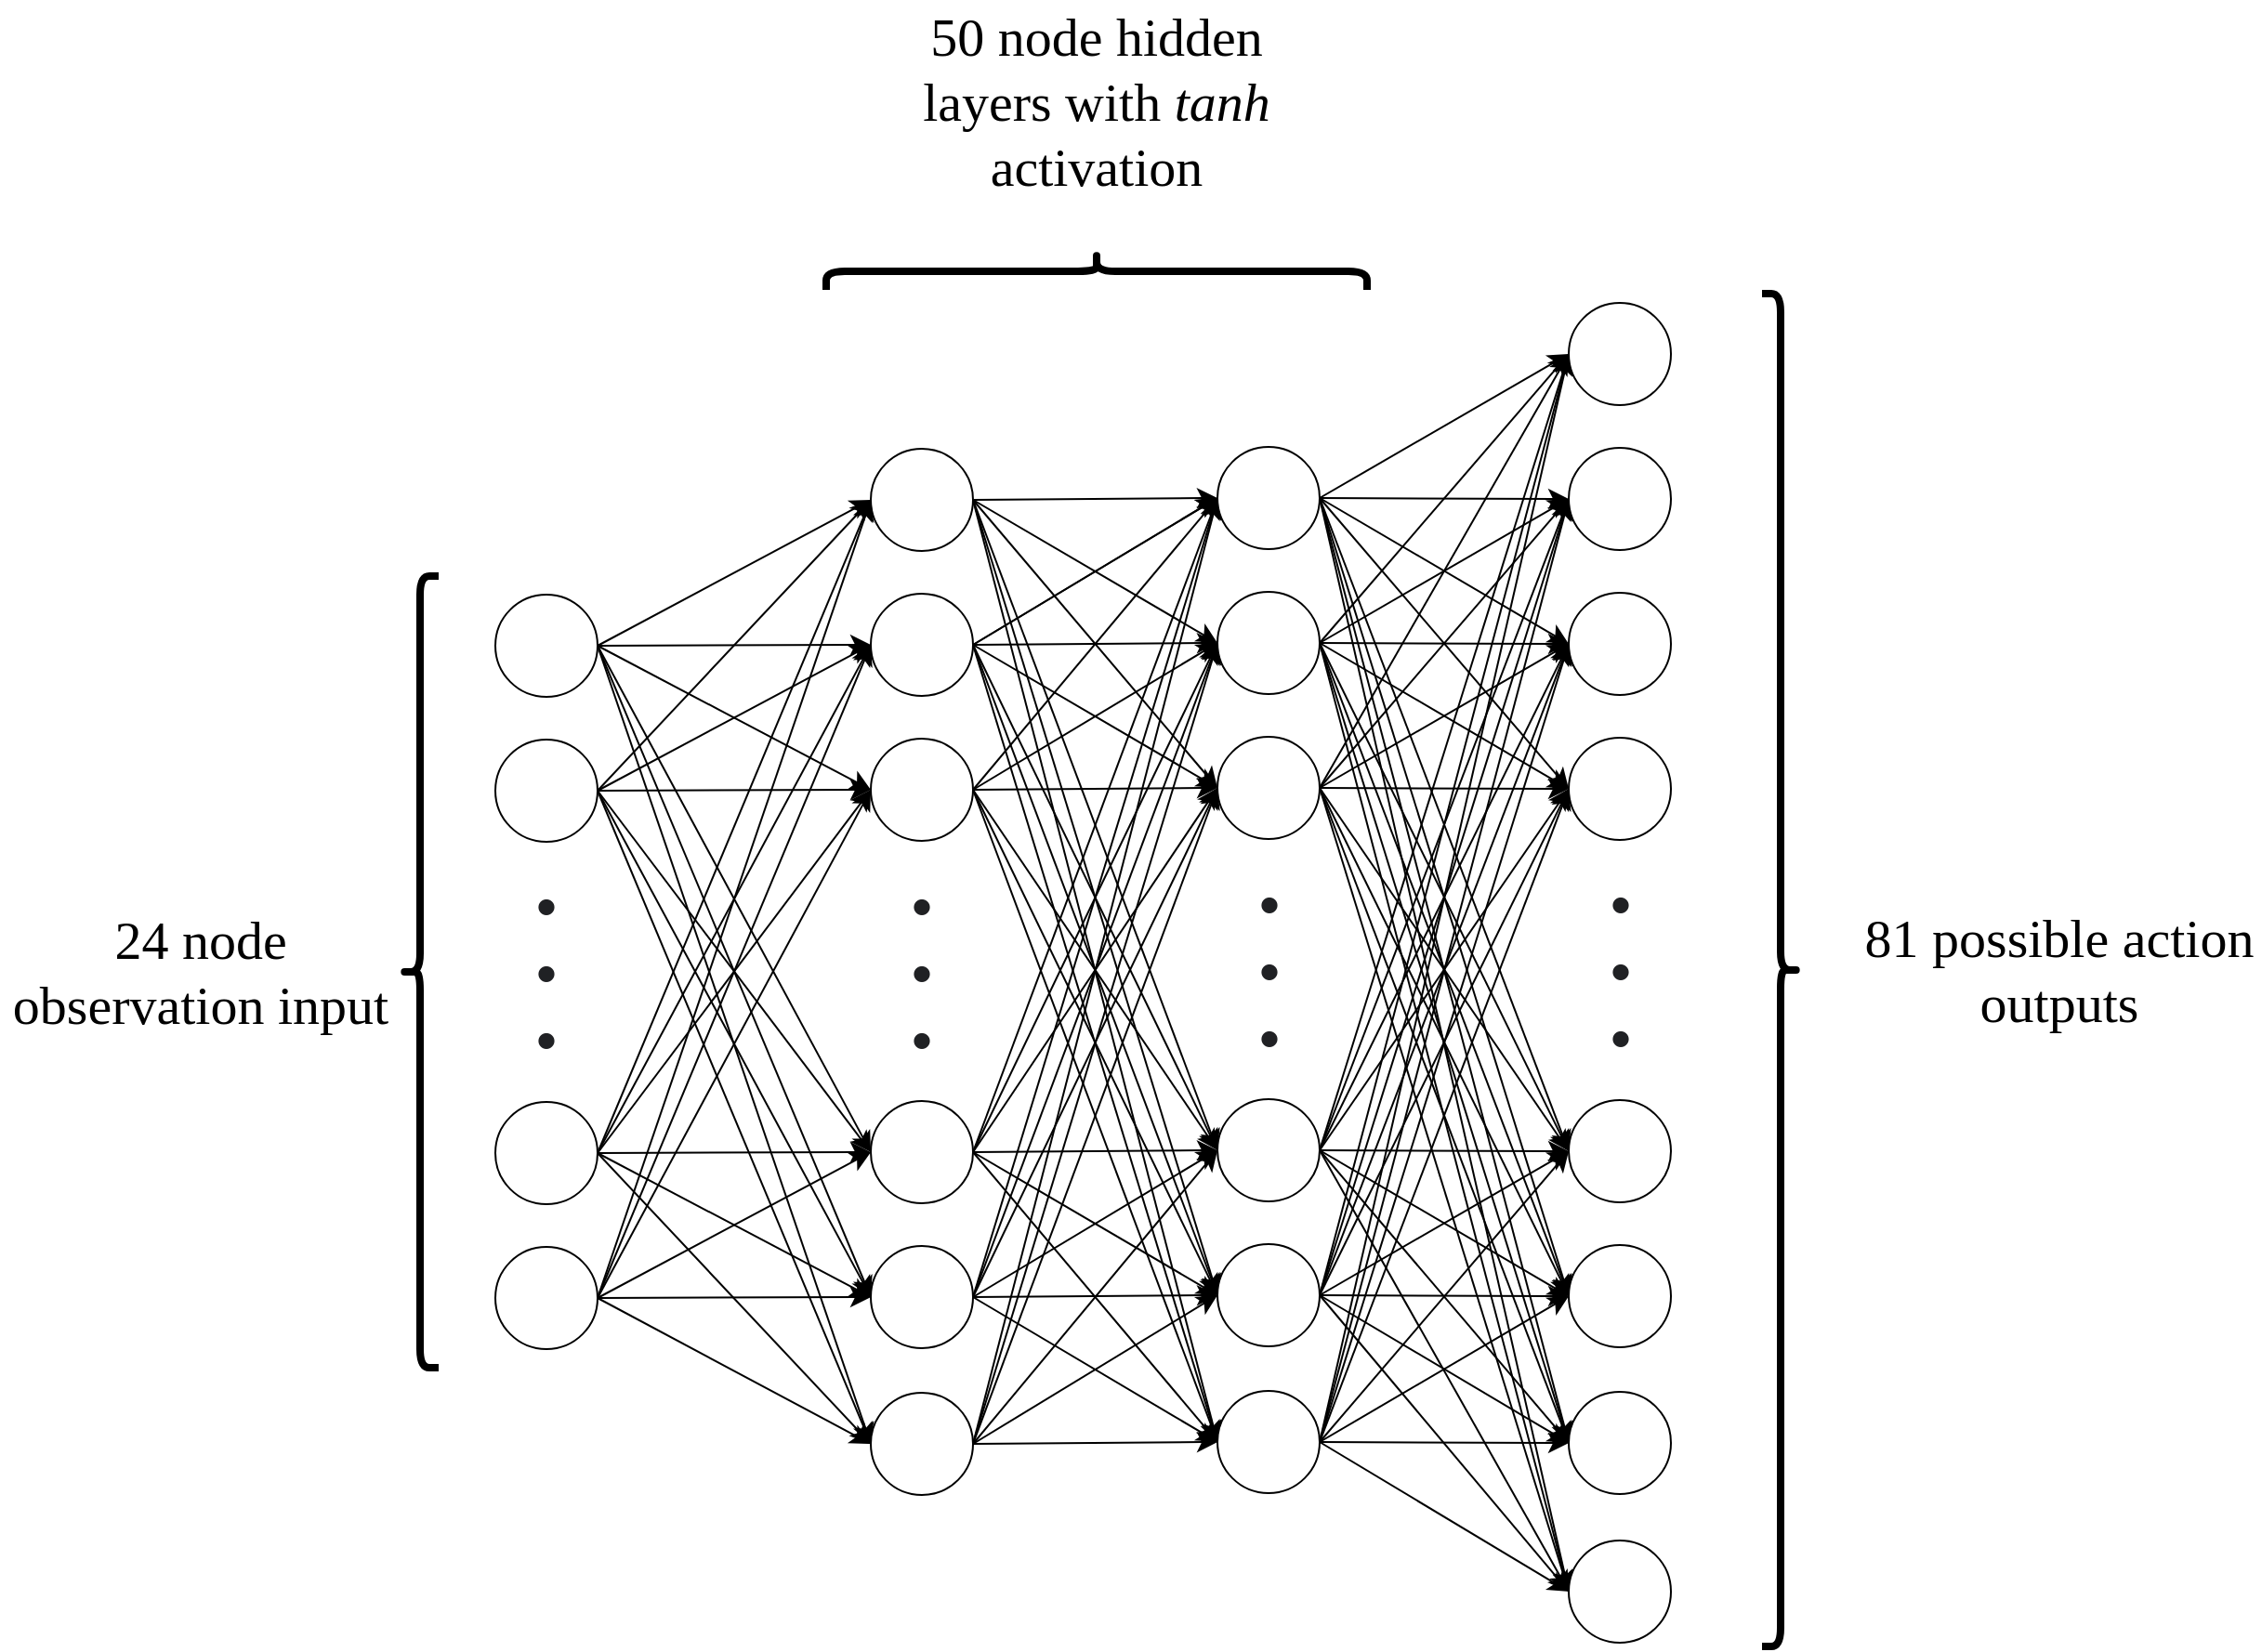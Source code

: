 <mxfile version="15.9.1" type="device"><diagram name="Page-1" id="42789a77-a242-8287-6e28-9cd8cfd52e62"><mxGraphModel dx="2554" dy="1836" grid="1" gridSize="26" guides="1" tooltips="1" connect="1" arrows="1" fold="1" page="1" pageScale="1" pageWidth="1100" pageHeight="850" background="none" math="0" shadow="0"><root><mxCell id="0"/><mxCell id="1" parent="0"/><mxCell id="ytWurYQmpCqwl15Ib4Tb-133" style="edgeStyle=none;rounded=0;orthogonalLoop=1;jettySize=auto;html=1;exitX=1;exitY=0.5;exitDx=0;exitDy=0;entryX=0;entryY=0.5;entryDx=0;entryDy=0;fontSize=29;endSize=8;" edge="1" parent="1" source="ytWurYQmpCqwl15Ib4Tb-4" target="ytWurYQmpCqwl15Ib4Tb-84"><mxGeometry relative="1" as="geometry"/></mxCell><mxCell id="ytWurYQmpCqwl15Ib4Tb-134" style="edgeStyle=none;rounded=0;orthogonalLoop=1;jettySize=auto;html=1;exitX=1;exitY=0.5;exitDx=0;exitDy=0;entryX=0;entryY=0.5;entryDx=0;entryDy=0;fontSize=29;endSize=8;" edge="1" parent="1" source="ytWurYQmpCqwl15Ib4Tb-4" target="ytWurYQmpCqwl15Ib4Tb-86"><mxGeometry relative="1" as="geometry"/></mxCell><mxCell id="ytWurYQmpCqwl15Ib4Tb-135" style="edgeStyle=none;rounded=0;orthogonalLoop=1;jettySize=auto;html=1;exitX=1;exitY=0.5;exitDx=0;exitDy=0;entryX=0;entryY=0.5;entryDx=0;entryDy=0;fontSize=29;endSize=8;" edge="1" parent="1" source="ytWurYQmpCqwl15Ib4Tb-4" target="ytWurYQmpCqwl15Ib4Tb-87"><mxGeometry relative="1" as="geometry"/></mxCell><mxCell id="ytWurYQmpCqwl15Ib4Tb-136" style="edgeStyle=none;rounded=0;orthogonalLoop=1;jettySize=auto;html=1;exitX=1;exitY=0.5;exitDx=0;exitDy=0;entryX=0;entryY=0.5;entryDx=0;entryDy=0;fontSize=29;endSize=8;" edge="1" parent="1" source="ytWurYQmpCqwl15Ib4Tb-4" target="ytWurYQmpCqwl15Ib4Tb-88"><mxGeometry relative="1" as="geometry"/></mxCell><mxCell id="ytWurYQmpCqwl15Ib4Tb-137" style="edgeStyle=none;rounded=0;orthogonalLoop=1;jettySize=auto;html=1;exitX=1;exitY=0.5;exitDx=0;exitDy=0;entryX=0;entryY=0.5;entryDx=0;entryDy=0;fontSize=29;endSize=8;" edge="1" parent="1" source="ytWurYQmpCqwl15Ib4Tb-4" target="ytWurYQmpCqwl15Ib4Tb-89"><mxGeometry relative="1" as="geometry"/></mxCell><mxCell id="ytWurYQmpCqwl15Ib4Tb-138" style="edgeStyle=none;rounded=0;orthogonalLoop=1;jettySize=auto;html=1;exitX=1;exitY=0.5;exitDx=0;exitDy=0;entryX=0;entryY=0.5;entryDx=0;entryDy=0;fontSize=29;endSize=8;" edge="1" parent="1" source="ytWurYQmpCqwl15Ib4Tb-4" target="ytWurYQmpCqwl15Ib4Tb-90"><mxGeometry relative="1" as="geometry"/></mxCell><mxCell id="ytWurYQmpCqwl15Ib4Tb-4" value="" style="ellipse;whiteSpace=wrap;html=1;aspect=fixed;" vertex="1" parent="1"><mxGeometry x="352.5" y="181.5" width="55" height="55" as="geometry"/></mxCell><mxCell id="ytWurYQmpCqwl15Ib4Tb-10" value="&lt;span style=&quot;color: rgb(32 , 33 , 36) ; font-family: &amp;#34;google sans text&amp;#34; , &amp;#34;arial&amp;#34; , sans-serif ; font-weight: 700 ; background-color: rgb(255 , 255 , 255)&quot;&gt;&lt;font style=&quot;font-size: 30px&quot;&gt;•&lt;br&gt;&lt;/font&gt;&lt;/span&gt;&lt;span style=&quot;color: rgb(32 , 33 , 36) ; font-family: &amp;#34;google sans text&amp;#34; , &amp;#34;arial&amp;#34; , sans-serif ; font-size: 30px ; font-weight: 700 ; background-color: rgb(255 , 255 , 255)&quot;&gt;•&lt;/span&gt;&lt;span style=&quot;color: rgba(0 , 0 , 0 , 0) ; font-family: monospace ; font-size: 0px&quot;&gt;%3&lt;br&gt;&lt;/span&gt;&lt;span style=&quot;color: rgb(32 , 33 , 36) ; font-family: &amp;#34;google sans text&amp;#34; , &amp;#34;arial&amp;#34; , sans-serif ; font-size: 30px ; font-weight: 700 ; background-color: rgb(255 , 255 , 255)&quot;&gt;•&lt;/span&gt;&lt;span style=&quot;color: rgba(0 , 0 , 0 , 0) ; font-family: monospace ; font-size: 0px&quot;&gt;CmxGraphModel%3E%3Croot%3E%3CmxCell%20id%3D%220%22%2F%3E%3CmxCell%20id%3D%221%22%20parent%3D%220%22%2F%3E%3CmxCell%20id%3D%222%22%20value%3D%22%26lt%3Bspan%20style%3D%26quot%3Bcolor%3A%20rgb(32%20%2C%2033%20%2C%2036)%20%3B%20font-family%3A%20%26amp%3B%2334%3Bgoogle%20sans%20text%26amp%3B%2334%3B%20%2C%20%26amp%3B%2334%3Barial%26amp%3B%2334%3B%20%2C%20sans-serif%20%3B%20font-weight%3A%20700%20%3B%20background-color%3A%20rgb(255%20%2C%20255%20%2C%20255)%26quot%3B%26gt%3B%26lt%3Bfont%20style%3D%26quot%3Bfont-size%3A%2030px%26quot%3B%26gt%3B%E2%80%A2%26lt%3B%2Ffont%26gt%3B%26lt%3B%2Fspan%26gt%3B%22%20style%3D%22text%3Bhtml%3D1%3BstrokeColor%3Dnone%3BfillColor%3Dnone%3Balign%3Dcenter%3BverticalAlign%3Dmiddle%3BwhiteSpace%3Dwrap%3Brounded%3D0%3B%22%20vertex%3D%221%22%20parent%3D%221%22%3E%3CmxGeometry%20x%3D%22510%22%20y%3D%22400%22%20width%3D%2260%22%20height%3D%2250%22%20as%3D%22geometry%22%2F%3E%3C%2FmxCell%3E%3C%2Froot%3E%3C%2FmxGraphModel%3E&lt;/span&gt;&lt;span style=&quot;color: rgb(32 , 33 , 36) ; font-family: &amp;#34;google sans text&amp;#34; , &amp;#34;arial&amp;#34; , sans-serif ; font-weight: 700 ; background-color: rgb(255 , 255 , 255)&quot;&gt;&lt;font style=&quot;font-size: 30px&quot;&gt;&lt;br&gt;&lt;/font&gt;&lt;/span&gt;" style="text;html=1;strokeColor=none;fillColor=none;align=center;verticalAlign=middle;whiteSpace=wrap;rounded=0;" vertex="1" parent="1"><mxGeometry x="174" y="441" width="8" height="44" as="geometry"/></mxCell><mxCell id="ytWurYQmpCqwl15Ib4Tb-101" style="rounded=0;orthogonalLoop=1;jettySize=auto;html=1;exitX=1;exitY=0.5;exitDx=0;exitDy=0;entryX=0;entryY=0.5;entryDx=0;entryDy=0;fontSize=29;endSize=8;strokeColor=none;" edge="1" parent="1" source="ytWurYQmpCqwl15Ib4Tb-72" target="ytWurYQmpCqwl15Ib4Tb-4"><mxGeometry relative="1" as="geometry"/></mxCell><mxCell id="ytWurYQmpCqwl15Ib4Tb-102" style="edgeStyle=none;rounded=0;orthogonalLoop=1;jettySize=auto;html=1;exitX=1;exitY=0.5;exitDx=0;exitDy=0;entryX=0;entryY=0.5;entryDx=0;entryDy=0;fontSize=29;endSize=8;" edge="1" parent="1" source="ytWurYQmpCqwl15Ib4Tb-72" target="ytWurYQmpCqwl15Ib4Tb-4"><mxGeometry relative="1" as="geometry"/></mxCell><mxCell id="ytWurYQmpCqwl15Ib4Tb-103" style="edgeStyle=none;rounded=0;orthogonalLoop=1;jettySize=auto;html=1;exitX=1;exitY=0.5;exitDx=0;exitDy=0;entryX=0;entryY=0.5;entryDx=0;entryDy=0;fontSize=29;endSize=8;" edge="1" parent="1" source="ytWurYQmpCqwl15Ib4Tb-72" target="ytWurYQmpCqwl15Ib4Tb-79"><mxGeometry relative="1" as="geometry"/></mxCell><mxCell id="ytWurYQmpCqwl15Ib4Tb-104" style="edgeStyle=none;rounded=0;orthogonalLoop=1;jettySize=auto;html=1;exitX=1;exitY=0.5;exitDx=0;exitDy=0;entryX=0;entryY=0.5;entryDx=0;entryDy=0;fontSize=29;endSize=8;" edge="1" parent="1" source="ytWurYQmpCqwl15Ib4Tb-72" target="ytWurYQmpCqwl15Ib4Tb-80"><mxGeometry relative="1" as="geometry"/></mxCell><mxCell id="ytWurYQmpCqwl15Ib4Tb-105" style="edgeStyle=none;rounded=0;orthogonalLoop=1;jettySize=auto;html=1;exitX=1;exitY=0.5;exitDx=0;exitDy=0;entryX=0;entryY=0.5;entryDx=0;entryDy=0;fontSize=29;endSize=8;" edge="1" parent="1" source="ytWurYQmpCqwl15Ib4Tb-72" target="ytWurYQmpCqwl15Ib4Tb-81"><mxGeometry relative="1" as="geometry"/></mxCell><mxCell id="ytWurYQmpCqwl15Ib4Tb-106" style="edgeStyle=none;rounded=0;orthogonalLoop=1;jettySize=auto;html=1;exitX=1;exitY=0.5;exitDx=0;exitDy=0;entryX=0;entryY=0.5;entryDx=0;entryDy=0;fontSize=29;endSize=8;" edge="1" parent="1" source="ytWurYQmpCqwl15Ib4Tb-72" target="ytWurYQmpCqwl15Ib4Tb-82"><mxGeometry relative="1" as="geometry"/></mxCell><mxCell id="ytWurYQmpCqwl15Ib4Tb-107" style="edgeStyle=none;rounded=0;orthogonalLoop=1;jettySize=auto;html=1;exitX=1;exitY=0.5;exitDx=0;exitDy=0;entryX=0;entryY=0.5;entryDx=0;entryDy=0;fontSize=29;endSize=8;" edge="1" parent="1" source="ytWurYQmpCqwl15Ib4Tb-72" target="ytWurYQmpCqwl15Ib4Tb-83"><mxGeometry relative="1" as="geometry"/></mxCell><mxCell id="ytWurYQmpCqwl15Ib4Tb-72" value="" style="ellipse;whiteSpace=wrap;html=1;aspect=fixed;" vertex="1" parent="1"><mxGeometry x="150.5" y="260" width="55" height="55" as="geometry"/></mxCell><mxCell id="ytWurYQmpCqwl15Ib4Tb-108" style="edgeStyle=none;rounded=0;orthogonalLoop=1;jettySize=auto;html=1;exitX=1;exitY=0.5;exitDx=0;exitDy=0;fontSize=29;endSize=8;entryX=0;entryY=0.5;entryDx=0;entryDy=0;" edge="1" parent="1" source="ytWurYQmpCqwl15Ib4Tb-73" target="ytWurYQmpCqwl15Ib4Tb-4"><mxGeometry relative="1" as="geometry"><mxPoint x="312" y="208" as="targetPoint"/></mxGeometry></mxCell><mxCell id="ytWurYQmpCqwl15Ib4Tb-109" style="edgeStyle=none;rounded=0;orthogonalLoop=1;jettySize=auto;html=1;exitX=1;exitY=0.5;exitDx=0;exitDy=0;entryX=0;entryY=0.5;entryDx=0;entryDy=0;fontSize=29;endSize=8;" edge="1" parent="1" source="ytWurYQmpCqwl15Ib4Tb-73" target="ytWurYQmpCqwl15Ib4Tb-79"><mxGeometry relative="1" as="geometry"/></mxCell><mxCell id="ytWurYQmpCqwl15Ib4Tb-110" style="edgeStyle=none;rounded=0;orthogonalLoop=1;jettySize=auto;html=1;exitX=1;exitY=0.5;exitDx=0;exitDy=0;entryX=0;entryY=0.5;entryDx=0;entryDy=0;fontSize=29;endSize=8;" edge="1" parent="1" source="ytWurYQmpCqwl15Ib4Tb-73" target="ytWurYQmpCqwl15Ib4Tb-80"><mxGeometry relative="1" as="geometry"/></mxCell><mxCell id="ytWurYQmpCqwl15Ib4Tb-111" style="edgeStyle=none;rounded=0;orthogonalLoop=1;jettySize=auto;html=1;exitX=1;exitY=0.5;exitDx=0;exitDy=0;entryX=0;entryY=0.5;entryDx=0;entryDy=0;fontSize=29;endSize=8;" edge="1" parent="1" source="ytWurYQmpCqwl15Ib4Tb-73" target="ytWurYQmpCqwl15Ib4Tb-81"><mxGeometry relative="1" as="geometry"/></mxCell><mxCell id="ytWurYQmpCqwl15Ib4Tb-112" style="edgeStyle=none;rounded=0;orthogonalLoop=1;jettySize=auto;html=1;exitX=1;exitY=0.5;exitDx=0;exitDy=0;entryX=0;entryY=0.5;entryDx=0;entryDy=0;fontSize=29;endSize=8;" edge="1" parent="1" source="ytWurYQmpCqwl15Ib4Tb-73" target="ytWurYQmpCqwl15Ib4Tb-82"><mxGeometry relative="1" as="geometry"/></mxCell><mxCell id="ytWurYQmpCqwl15Ib4Tb-113" style="edgeStyle=none;rounded=0;orthogonalLoop=1;jettySize=auto;html=1;exitX=1;exitY=0.5;exitDx=0;exitDy=0;entryX=0;entryY=0.5;entryDx=0;entryDy=0;fontSize=29;endSize=8;" edge="1" parent="1" source="ytWurYQmpCqwl15Ib4Tb-73" target="ytWurYQmpCqwl15Ib4Tb-83"><mxGeometry relative="1" as="geometry"/></mxCell><mxCell id="ytWurYQmpCqwl15Ib4Tb-73" value="" style="ellipse;whiteSpace=wrap;html=1;aspect=fixed;" vertex="1" parent="1"><mxGeometry x="150.5" y="338" width="55" height="55" as="geometry"/></mxCell><mxCell id="ytWurYQmpCqwl15Ib4Tb-74" value="" style="shape=curlyBracket;whiteSpace=wrap;html=1;rounded=1;fontSize=29;strokeWidth=4;" vertex="1" parent="1"><mxGeometry x="100" y="250" width="20" height="426" as="geometry"/></mxCell><mxCell id="ytWurYQmpCqwl15Ib4Tb-75" value="&lt;font face=&quot;Times New Roman&quot;&gt;24 node observation input&lt;/font&gt;" style="text;html=1;strokeColor=none;fillColor=none;align=center;verticalAlign=middle;whiteSpace=wrap;rounded=0;fontSize=29;" vertex="1" parent="1"><mxGeometry x="-116" y="409" width="216" height="108" as="geometry"/></mxCell><mxCell id="ytWurYQmpCqwl15Ib4Tb-115" style="edgeStyle=none;rounded=0;orthogonalLoop=1;jettySize=auto;html=1;exitX=1;exitY=0.5;exitDx=0;exitDy=0;fontSize=29;endSize=8;entryX=0;entryY=0.5;entryDx=0;entryDy=0;" edge="1" parent="1" source="ytWurYQmpCqwl15Ib4Tb-76" target="ytWurYQmpCqwl15Ib4Tb-4"><mxGeometry relative="1" as="geometry"><mxPoint x="312" y="208" as="targetPoint"/></mxGeometry></mxCell><mxCell id="ytWurYQmpCqwl15Ib4Tb-116" style="edgeStyle=none;rounded=0;orthogonalLoop=1;jettySize=auto;html=1;exitX=1;exitY=0.5;exitDx=0;exitDy=0;entryX=0;entryY=0.5;entryDx=0;entryDy=0;fontSize=29;endSize=8;" edge="1" parent="1" source="ytWurYQmpCqwl15Ib4Tb-76" target="ytWurYQmpCqwl15Ib4Tb-79"><mxGeometry relative="1" as="geometry"/></mxCell><mxCell id="ytWurYQmpCqwl15Ib4Tb-117" style="edgeStyle=none;rounded=0;orthogonalLoop=1;jettySize=auto;html=1;exitX=1;exitY=0.5;exitDx=0;exitDy=0;entryX=0;entryY=0.5;entryDx=0;entryDy=0;fontSize=29;endSize=8;" edge="1" parent="1" source="ytWurYQmpCqwl15Ib4Tb-76" target="ytWurYQmpCqwl15Ib4Tb-80"><mxGeometry relative="1" as="geometry"/></mxCell><mxCell id="ytWurYQmpCqwl15Ib4Tb-118" style="edgeStyle=none;rounded=0;orthogonalLoop=1;jettySize=auto;html=1;exitX=1;exitY=0.5;exitDx=0;exitDy=0;entryX=0;entryY=0.5;entryDx=0;entryDy=0;fontSize=29;endSize=8;" edge="1" parent="1" source="ytWurYQmpCqwl15Ib4Tb-76" target="ytWurYQmpCqwl15Ib4Tb-81"><mxGeometry relative="1" as="geometry"/></mxCell><mxCell id="ytWurYQmpCqwl15Ib4Tb-119" style="edgeStyle=none;rounded=0;orthogonalLoop=1;jettySize=auto;html=1;exitX=1;exitY=0.5;exitDx=0;exitDy=0;entryX=0;entryY=0.5;entryDx=0;entryDy=0;fontSize=29;endSize=8;" edge="1" parent="1" source="ytWurYQmpCqwl15Ib4Tb-76" target="ytWurYQmpCqwl15Ib4Tb-82"><mxGeometry relative="1" as="geometry"/></mxCell><mxCell id="ytWurYQmpCqwl15Ib4Tb-120" style="edgeStyle=none;rounded=0;orthogonalLoop=1;jettySize=auto;html=1;exitX=1;exitY=0.5;exitDx=0;exitDy=0;entryX=0;entryY=0.5;entryDx=0;entryDy=0;fontSize=29;endSize=8;" edge="1" parent="1" source="ytWurYQmpCqwl15Ib4Tb-76" target="ytWurYQmpCqwl15Ib4Tb-83"><mxGeometry relative="1" as="geometry"/></mxCell><mxCell id="ytWurYQmpCqwl15Ib4Tb-76" value="" style="ellipse;whiteSpace=wrap;html=1;aspect=fixed;" vertex="1" parent="1"><mxGeometry x="150.5" y="533" width="55" height="55" as="geometry"/></mxCell><mxCell id="ytWurYQmpCqwl15Ib4Tb-121" style="edgeStyle=none;rounded=0;orthogonalLoop=1;jettySize=auto;html=1;exitX=1;exitY=0.5;exitDx=0;exitDy=0;entryX=0;entryY=0.5;entryDx=0;entryDy=0;fontSize=29;endSize=8;" edge="1" parent="1" source="ytWurYQmpCqwl15Ib4Tb-77" target="ytWurYQmpCqwl15Ib4Tb-4"><mxGeometry relative="1" as="geometry"/></mxCell><mxCell id="ytWurYQmpCqwl15Ib4Tb-122" style="edgeStyle=none;rounded=0;orthogonalLoop=1;jettySize=auto;html=1;exitX=1;exitY=0.5;exitDx=0;exitDy=0;entryX=0;entryY=0.5;entryDx=0;entryDy=0;fontSize=29;endSize=8;" edge="1" parent="1" source="ytWurYQmpCqwl15Ib4Tb-77" target="ytWurYQmpCqwl15Ib4Tb-79"><mxGeometry relative="1" as="geometry"/></mxCell><mxCell id="ytWurYQmpCqwl15Ib4Tb-123" style="edgeStyle=none;rounded=0;orthogonalLoop=1;jettySize=auto;html=1;exitX=1;exitY=0.5;exitDx=0;exitDy=0;entryX=0;entryY=0.5;entryDx=0;entryDy=0;fontSize=29;endSize=8;" edge="1" parent="1" source="ytWurYQmpCqwl15Ib4Tb-77" target="ytWurYQmpCqwl15Ib4Tb-80"><mxGeometry relative="1" as="geometry"/></mxCell><mxCell id="ytWurYQmpCqwl15Ib4Tb-124" style="edgeStyle=none;rounded=0;orthogonalLoop=1;jettySize=auto;html=1;exitX=1;exitY=0.5;exitDx=0;exitDy=0;entryX=0;entryY=0.5;entryDx=0;entryDy=0;fontSize=29;endSize=8;" edge="1" parent="1" source="ytWurYQmpCqwl15Ib4Tb-77" target="ytWurYQmpCqwl15Ib4Tb-81"><mxGeometry relative="1" as="geometry"/></mxCell><mxCell id="ytWurYQmpCqwl15Ib4Tb-125" style="edgeStyle=none;rounded=0;orthogonalLoop=1;jettySize=auto;html=1;exitX=1;exitY=0.5;exitDx=0;exitDy=0;entryX=0;entryY=0.5;entryDx=0;entryDy=0;fontSize=29;endSize=8;" edge="1" parent="1" source="ytWurYQmpCqwl15Ib4Tb-77" target="ytWurYQmpCqwl15Ib4Tb-82"><mxGeometry relative="1" as="geometry"/></mxCell><mxCell id="ytWurYQmpCqwl15Ib4Tb-126" style="edgeStyle=none;rounded=0;orthogonalLoop=1;jettySize=auto;html=1;exitX=1;exitY=0.5;exitDx=0;exitDy=0;entryX=0;entryY=0.5;entryDx=0;entryDy=0;fontSize=29;endSize=8;" edge="1" parent="1" source="ytWurYQmpCqwl15Ib4Tb-77" target="ytWurYQmpCqwl15Ib4Tb-83"><mxGeometry relative="1" as="geometry"/></mxCell><mxCell id="ytWurYQmpCqwl15Ib4Tb-77" value="" style="ellipse;whiteSpace=wrap;html=1;aspect=fixed;" vertex="1" parent="1"><mxGeometry x="150.5" y="611" width="55" height="55" as="geometry"/></mxCell><mxCell id="ytWurYQmpCqwl15Ib4Tb-78" value="&lt;span style=&quot;color: rgb(32 , 33 , 36) ; font-family: &amp;#34;google sans text&amp;#34; , &amp;#34;arial&amp;#34; , sans-serif ; font-weight: 700 ; background-color: rgb(255 , 255 , 255)&quot;&gt;&lt;font style=&quot;font-size: 30px&quot;&gt;•&lt;br&gt;&lt;/font&gt;&lt;/span&gt;&lt;span style=&quot;color: rgb(32 , 33 , 36) ; font-family: &amp;#34;google sans text&amp;#34; , &amp;#34;arial&amp;#34; , sans-serif ; font-size: 30px ; font-weight: 700 ; background-color: rgb(255 , 255 , 255)&quot;&gt;•&lt;/span&gt;&lt;span style=&quot;color: rgba(0 , 0 , 0 , 0) ; font-family: monospace ; font-size: 0px&quot;&gt;%3&lt;br&gt;&lt;/span&gt;&lt;span style=&quot;color: rgb(32 , 33 , 36) ; font-family: &amp;#34;google sans text&amp;#34; , &amp;#34;arial&amp;#34; , sans-serif ; font-size: 30px ; font-weight: 700 ; background-color: rgb(255 , 255 , 255)&quot;&gt;•&lt;/span&gt;&lt;span style=&quot;color: rgba(0 , 0 , 0 , 0) ; font-family: monospace ; font-size: 0px&quot;&gt;CmxGraphModel%3E%3Croot%3E%3CmxCell%20id%3D%220%22%2F%3E%3CmxCell%20id%3D%221%22%20parent%3D%220%22%2F%3E%3CmxCell%20id%3D%222%22%20value%3D%22%26lt%3Bspan%20style%3D%26quot%3Bcolor%3A%20rgb(32%20%2C%2033%20%2C%2036)%20%3B%20font-family%3A%20%26amp%3B%2334%3Bgoogle%20sans%20text%26amp%3B%2334%3B%20%2C%20%26amp%3B%2334%3Barial%26amp%3B%2334%3B%20%2C%20sans-serif%20%3B%20font-weight%3A%20700%20%3B%20background-color%3A%20rgb(255%20%2C%20255%20%2C%20255)%26quot%3B%26gt%3B%26lt%3Bfont%20style%3D%26quot%3Bfont-size%3A%2030px%26quot%3B%26gt%3B%E2%80%A2%26lt%3B%2Ffont%26gt%3B%26lt%3B%2Fspan%26gt%3B%22%20style%3D%22text%3Bhtml%3D1%3BstrokeColor%3Dnone%3BfillColor%3Dnone%3Balign%3Dcenter%3BverticalAlign%3Dmiddle%3BwhiteSpace%3Dwrap%3Brounded%3D0%3B%22%20vertex%3D%221%22%20parent%3D%221%22%3E%3CmxGeometry%20x%3D%22510%22%20y%3D%22400%22%20width%3D%2260%22%20height%3D%2250%22%20as%3D%22geometry%22%2F%3E%3C%2FmxCell%3E%3C%2Froot%3E%3C%2FmxGraphModel%3E&lt;/span&gt;&lt;span style=&quot;color: rgb(32 , 33 , 36) ; font-family: &amp;#34;google sans text&amp;#34; , &amp;#34;arial&amp;#34; , sans-serif ; font-weight: 700 ; background-color: rgb(255 , 255 , 255)&quot;&gt;&lt;font style=&quot;font-size: 30px&quot;&gt;&lt;br&gt;&lt;/font&gt;&lt;/span&gt;" style="text;html=1;strokeColor=none;fillColor=none;align=center;verticalAlign=middle;whiteSpace=wrap;rounded=0;" vertex="1" parent="1"><mxGeometry x="376" y="440.5" width="8" height="44" as="geometry"/></mxCell><mxCell id="ytWurYQmpCqwl15Ib4Tb-139" style="edgeStyle=none;rounded=0;orthogonalLoop=1;jettySize=auto;html=1;exitX=1;exitY=0.5;exitDx=0;exitDy=0;entryX=0;entryY=0.5;entryDx=0;entryDy=0;fontSize=29;endSize=8;" edge="1" parent="1" source="ytWurYQmpCqwl15Ib4Tb-79" target="ytWurYQmpCqwl15Ib4Tb-84"><mxGeometry relative="1" as="geometry"/></mxCell><mxCell id="ytWurYQmpCqwl15Ib4Tb-140" style="edgeStyle=none;rounded=0;orthogonalLoop=1;jettySize=auto;html=1;exitX=1;exitY=0.5;exitDx=0;exitDy=0;entryX=0;entryY=0.5;entryDx=0;entryDy=0;fontSize=29;endSize=8;" edge="1" parent="1" source="ytWurYQmpCqwl15Ib4Tb-79" target="ytWurYQmpCqwl15Ib4Tb-84"><mxGeometry relative="1" as="geometry"/></mxCell><mxCell id="ytWurYQmpCqwl15Ib4Tb-141" style="edgeStyle=none;rounded=0;orthogonalLoop=1;jettySize=auto;html=1;exitX=1;exitY=0.5;exitDx=0;exitDy=0;entryX=0;entryY=0.5;entryDx=0;entryDy=0;fontSize=29;endSize=8;" edge="1" parent="1" source="ytWurYQmpCqwl15Ib4Tb-79" target="ytWurYQmpCqwl15Ib4Tb-86"><mxGeometry relative="1" as="geometry"/></mxCell><mxCell id="ytWurYQmpCqwl15Ib4Tb-142" style="edgeStyle=none;rounded=0;orthogonalLoop=1;jettySize=auto;html=1;exitX=1;exitY=0.5;exitDx=0;exitDy=0;entryX=0;entryY=0.5;entryDx=0;entryDy=0;fontSize=29;endSize=8;" edge="1" parent="1" source="ytWurYQmpCqwl15Ib4Tb-79" target="ytWurYQmpCqwl15Ib4Tb-87"><mxGeometry relative="1" as="geometry"/></mxCell><mxCell id="ytWurYQmpCqwl15Ib4Tb-166" style="edgeStyle=none;rounded=0;orthogonalLoop=1;jettySize=auto;html=1;exitX=1;exitY=0.5;exitDx=0;exitDy=0;entryX=0;entryY=0.5;entryDx=0;entryDy=0;fontSize=29;endSize=8;" edge="1" parent="1" source="ytWurYQmpCqwl15Ib4Tb-79" target="ytWurYQmpCqwl15Ib4Tb-88"><mxGeometry relative="1" as="geometry"/></mxCell><mxCell id="ytWurYQmpCqwl15Ib4Tb-167" style="edgeStyle=none;rounded=0;orthogonalLoop=1;jettySize=auto;html=1;exitX=1;exitY=0.5;exitDx=0;exitDy=0;entryX=0;entryY=0.5;entryDx=0;entryDy=0;fontSize=29;endSize=8;" edge="1" parent="1" source="ytWurYQmpCqwl15Ib4Tb-79" target="ytWurYQmpCqwl15Ib4Tb-89"><mxGeometry relative="1" as="geometry"/></mxCell><mxCell id="ytWurYQmpCqwl15Ib4Tb-168" style="edgeStyle=none;rounded=0;orthogonalLoop=1;jettySize=auto;html=1;exitX=1;exitY=0.5;exitDx=0;exitDy=0;entryX=0;entryY=0.5;entryDx=0;entryDy=0;fontSize=29;endSize=8;" edge="1" parent="1" source="ytWurYQmpCqwl15Ib4Tb-79" target="ytWurYQmpCqwl15Ib4Tb-90"><mxGeometry relative="1" as="geometry"/></mxCell><mxCell id="ytWurYQmpCqwl15Ib4Tb-79" value="" style="ellipse;whiteSpace=wrap;html=1;aspect=fixed;" vertex="1" parent="1"><mxGeometry x="352.5" y="259.5" width="55" height="55" as="geometry"/></mxCell><mxCell id="ytWurYQmpCqwl15Ib4Tb-143" style="edgeStyle=none;rounded=0;orthogonalLoop=1;jettySize=auto;html=1;exitX=1;exitY=0.5;exitDx=0;exitDy=0;entryX=0;entryY=0.5;entryDx=0;entryDy=0;fontSize=29;endSize=8;" edge="1" parent="1" source="ytWurYQmpCqwl15Ib4Tb-80" target="ytWurYQmpCqwl15Ib4Tb-88"><mxGeometry relative="1" as="geometry"/></mxCell><mxCell id="ytWurYQmpCqwl15Ib4Tb-144" style="edgeStyle=none;rounded=0;orthogonalLoop=1;jettySize=auto;html=1;exitX=1;exitY=0.5;exitDx=0;exitDy=0;entryX=0;entryY=0.5;entryDx=0;entryDy=0;fontSize=29;endSize=8;" edge="1" parent="1" source="ytWurYQmpCqwl15Ib4Tb-80" target="ytWurYQmpCqwl15Ib4Tb-89"><mxGeometry relative="1" as="geometry"/></mxCell><mxCell id="ytWurYQmpCqwl15Ib4Tb-145" style="edgeStyle=none;rounded=0;orthogonalLoop=1;jettySize=auto;html=1;exitX=1;exitY=0.5;exitDx=0;exitDy=0;entryX=0;entryY=0.5;entryDx=0;entryDy=0;fontSize=29;endSize=8;" edge="1" parent="1" source="ytWurYQmpCqwl15Ib4Tb-80" target="ytWurYQmpCqwl15Ib4Tb-90"><mxGeometry relative="1" as="geometry"/></mxCell><mxCell id="ytWurYQmpCqwl15Ib4Tb-164" style="edgeStyle=none;rounded=0;orthogonalLoop=1;jettySize=auto;html=1;exitX=1;exitY=0.5;exitDx=0;exitDy=0;entryX=0;entryY=0.5;entryDx=0;entryDy=0;fontSize=29;endSize=8;" edge="1" parent="1" source="ytWurYQmpCqwl15Ib4Tb-80" target="ytWurYQmpCqwl15Ib4Tb-86"><mxGeometry relative="1" as="geometry"/></mxCell><mxCell id="ytWurYQmpCqwl15Ib4Tb-165" style="edgeStyle=none;rounded=0;orthogonalLoop=1;jettySize=auto;html=1;exitX=1;exitY=0.5;exitDx=0;exitDy=0;entryX=0;entryY=0.5;entryDx=0;entryDy=0;fontSize=29;endSize=8;" edge="1" parent="1" source="ytWurYQmpCqwl15Ib4Tb-80" target="ytWurYQmpCqwl15Ib4Tb-84"><mxGeometry relative="1" as="geometry"/></mxCell><mxCell id="ytWurYQmpCqwl15Ib4Tb-169" style="edgeStyle=none;rounded=0;orthogonalLoop=1;jettySize=auto;html=1;exitX=1;exitY=0.5;exitDx=0;exitDy=0;entryX=0;entryY=0.5;entryDx=0;entryDy=0;fontSize=29;endSize=8;" edge="1" parent="1" source="ytWurYQmpCqwl15Ib4Tb-80" target="ytWurYQmpCqwl15Ib4Tb-87"><mxGeometry relative="1" as="geometry"/></mxCell><mxCell id="ytWurYQmpCqwl15Ib4Tb-80" value="" style="ellipse;whiteSpace=wrap;html=1;aspect=fixed;" vertex="1" parent="1"><mxGeometry x="352.5" y="337.5" width="55" height="55" as="geometry"/></mxCell><mxCell id="ytWurYQmpCqwl15Ib4Tb-146" style="edgeStyle=none;rounded=0;orthogonalLoop=1;jettySize=auto;html=1;exitX=1;exitY=0.5;exitDx=0;exitDy=0;entryX=0;entryY=0.5;entryDx=0;entryDy=0;fontSize=29;endSize=8;" edge="1" parent="1" source="ytWurYQmpCqwl15Ib4Tb-81" target="ytWurYQmpCqwl15Ib4Tb-84"><mxGeometry relative="1" as="geometry"/></mxCell><mxCell id="ytWurYQmpCqwl15Ib4Tb-147" style="edgeStyle=none;rounded=0;orthogonalLoop=1;jettySize=auto;html=1;exitX=1;exitY=0.5;exitDx=0;exitDy=0;entryX=0;entryY=0.5;entryDx=0;entryDy=0;fontSize=29;endSize=8;" edge="1" parent="1" source="ytWurYQmpCqwl15Ib4Tb-81" target="ytWurYQmpCqwl15Ib4Tb-86"><mxGeometry relative="1" as="geometry"/></mxCell><mxCell id="ytWurYQmpCqwl15Ib4Tb-148" style="edgeStyle=none;rounded=0;orthogonalLoop=1;jettySize=auto;html=1;exitX=1;exitY=0.5;exitDx=0;exitDy=0;entryX=0;entryY=0.5;entryDx=0;entryDy=0;fontSize=29;endSize=8;" edge="1" parent="1" source="ytWurYQmpCqwl15Ib4Tb-81" target="ytWurYQmpCqwl15Ib4Tb-87"><mxGeometry relative="1" as="geometry"/></mxCell><mxCell id="ytWurYQmpCqwl15Ib4Tb-149" style="edgeStyle=none;rounded=0;orthogonalLoop=1;jettySize=auto;html=1;exitX=1;exitY=0.5;exitDx=0;exitDy=0;entryX=0;entryY=0.5;entryDx=0;entryDy=0;fontSize=29;endSize=8;" edge="1" parent="1" source="ytWurYQmpCqwl15Ib4Tb-81" target="ytWurYQmpCqwl15Ib4Tb-88"><mxGeometry relative="1" as="geometry"/></mxCell><mxCell id="ytWurYQmpCqwl15Ib4Tb-150" style="edgeStyle=none;rounded=0;orthogonalLoop=1;jettySize=auto;html=1;exitX=1;exitY=0.5;exitDx=0;exitDy=0;entryX=0;entryY=0.5;entryDx=0;entryDy=0;fontSize=29;endSize=8;" edge="1" parent="1" source="ytWurYQmpCqwl15Ib4Tb-81" target="ytWurYQmpCqwl15Ib4Tb-89"><mxGeometry relative="1" as="geometry"/></mxCell><mxCell id="ytWurYQmpCqwl15Ib4Tb-151" style="edgeStyle=none;rounded=0;orthogonalLoop=1;jettySize=auto;html=1;exitX=1;exitY=0.5;exitDx=0;exitDy=0;entryX=0;entryY=0.5;entryDx=0;entryDy=0;fontSize=29;endSize=8;" edge="1" parent="1" source="ytWurYQmpCqwl15Ib4Tb-81" target="ytWurYQmpCqwl15Ib4Tb-90"><mxGeometry relative="1" as="geometry"/></mxCell><mxCell id="ytWurYQmpCqwl15Ib4Tb-81" value="" style="ellipse;whiteSpace=wrap;html=1;aspect=fixed;" vertex="1" parent="1"><mxGeometry x="352.5" y="532.5" width="55" height="55" as="geometry"/></mxCell><mxCell id="ytWurYQmpCqwl15Ib4Tb-152" style="edgeStyle=none;rounded=0;orthogonalLoop=1;jettySize=auto;html=1;exitX=1;exitY=0.5;exitDx=0;exitDy=0;entryX=0;entryY=0.5;entryDx=0;entryDy=0;fontSize=29;endSize=8;" edge="1" parent="1" source="ytWurYQmpCqwl15Ib4Tb-82" target="ytWurYQmpCqwl15Ib4Tb-84"><mxGeometry relative="1" as="geometry"/></mxCell><mxCell id="ytWurYQmpCqwl15Ib4Tb-153" style="edgeStyle=none;rounded=0;orthogonalLoop=1;jettySize=auto;html=1;exitX=1;exitY=0.5;exitDx=0;exitDy=0;entryX=0;entryY=0.5;entryDx=0;entryDy=0;fontSize=29;endSize=8;" edge="1" parent="1" source="ytWurYQmpCqwl15Ib4Tb-82" target="ytWurYQmpCqwl15Ib4Tb-86"><mxGeometry relative="1" as="geometry"/></mxCell><mxCell id="ytWurYQmpCqwl15Ib4Tb-154" style="edgeStyle=none;rounded=0;orthogonalLoop=1;jettySize=auto;html=1;exitX=1;exitY=0.5;exitDx=0;exitDy=0;entryX=0;entryY=0.5;entryDx=0;entryDy=0;fontSize=29;endSize=8;" edge="1" parent="1" source="ytWurYQmpCqwl15Ib4Tb-82" target="ytWurYQmpCqwl15Ib4Tb-87"><mxGeometry relative="1" as="geometry"/></mxCell><mxCell id="ytWurYQmpCqwl15Ib4Tb-155" style="edgeStyle=none;rounded=0;orthogonalLoop=1;jettySize=auto;html=1;exitX=1;exitY=0.5;exitDx=0;exitDy=0;entryX=0;entryY=0.5;entryDx=0;entryDy=0;fontSize=29;endSize=8;" edge="1" parent="1" source="ytWurYQmpCqwl15Ib4Tb-82" target="ytWurYQmpCqwl15Ib4Tb-88"><mxGeometry relative="1" as="geometry"/></mxCell><mxCell id="ytWurYQmpCqwl15Ib4Tb-156" style="edgeStyle=none;rounded=0;orthogonalLoop=1;jettySize=auto;html=1;exitX=1;exitY=0.5;exitDx=0;exitDy=0;entryX=0;entryY=0.5;entryDx=0;entryDy=0;fontSize=29;endSize=8;" edge="1" parent="1" source="ytWurYQmpCqwl15Ib4Tb-82" target="ytWurYQmpCqwl15Ib4Tb-89"><mxGeometry relative="1" as="geometry"/></mxCell><mxCell id="ytWurYQmpCqwl15Ib4Tb-157" style="edgeStyle=none;rounded=0;orthogonalLoop=1;jettySize=auto;html=1;exitX=1;exitY=0.5;exitDx=0;exitDy=0;entryX=0;entryY=0.5;entryDx=0;entryDy=0;fontSize=29;endSize=8;" edge="1" parent="1" source="ytWurYQmpCqwl15Ib4Tb-82" target="ytWurYQmpCqwl15Ib4Tb-90"><mxGeometry relative="1" as="geometry"/></mxCell><mxCell id="ytWurYQmpCqwl15Ib4Tb-82" value="" style="ellipse;whiteSpace=wrap;html=1;aspect=fixed;" vertex="1" parent="1"><mxGeometry x="352.5" y="610.5" width="55" height="55" as="geometry"/></mxCell><mxCell id="ytWurYQmpCqwl15Ib4Tb-158" style="edgeStyle=none;rounded=0;orthogonalLoop=1;jettySize=auto;html=1;exitX=1;exitY=0.5;exitDx=0;exitDy=0;entryX=0;entryY=0.5;entryDx=0;entryDy=0;fontSize=29;endSize=8;" edge="1" parent="1" source="ytWurYQmpCqwl15Ib4Tb-83" target="ytWurYQmpCqwl15Ib4Tb-84"><mxGeometry relative="1" as="geometry"/></mxCell><mxCell id="ytWurYQmpCqwl15Ib4Tb-159" style="edgeStyle=none;rounded=0;orthogonalLoop=1;jettySize=auto;html=1;exitX=1;exitY=0.5;exitDx=0;exitDy=0;entryX=0;entryY=0.5;entryDx=0;entryDy=0;fontSize=29;endSize=8;" edge="1" parent="1" source="ytWurYQmpCqwl15Ib4Tb-83" target="ytWurYQmpCqwl15Ib4Tb-86"><mxGeometry relative="1" as="geometry"/></mxCell><mxCell id="ytWurYQmpCqwl15Ib4Tb-160" style="edgeStyle=none;rounded=0;orthogonalLoop=1;jettySize=auto;html=1;exitX=1;exitY=0.5;exitDx=0;exitDy=0;entryX=0;entryY=0.5;entryDx=0;entryDy=0;fontSize=29;endSize=8;" edge="1" parent="1" source="ytWurYQmpCqwl15Ib4Tb-83" target="ytWurYQmpCqwl15Ib4Tb-87"><mxGeometry relative="1" as="geometry"/></mxCell><mxCell id="ytWurYQmpCqwl15Ib4Tb-161" style="edgeStyle=none;rounded=0;orthogonalLoop=1;jettySize=auto;html=1;exitX=1;exitY=0.5;exitDx=0;exitDy=0;entryX=0;entryY=0.5;entryDx=0;entryDy=0;fontSize=29;endSize=8;" edge="1" parent="1" source="ytWurYQmpCqwl15Ib4Tb-83" target="ytWurYQmpCqwl15Ib4Tb-88"><mxGeometry relative="1" as="geometry"/></mxCell><mxCell id="ytWurYQmpCqwl15Ib4Tb-162" style="edgeStyle=none;rounded=0;orthogonalLoop=1;jettySize=auto;html=1;exitX=1;exitY=0.5;exitDx=0;exitDy=0;entryX=0;entryY=0.5;entryDx=0;entryDy=0;fontSize=29;endSize=8;" edge="1" parent="1" source="ytWurYQmpCqwl15Ib4Tb-83" target="ytWurYQmpCqwl15Ib4Tb-89"><mxGeometry relative="1" as="geometry"/></mxCell><mxCell id="ytWurYQmpCqwl15Ib4Tb-163" style="edgeStyle=none;rounded=0;orthogonalLoop=1;jettySize=auto;html=1;exitX=1;exitY=0.5;exitDx=0;exitDy=0;entryX=0;entryY=0.5;entryDx=0;entryDy=0;fontSize=29;endSize=8;" edge="1" parent="1" source="ytWurYQmpCqwl15Ib4Tb-83" target="ytWurYQmpCqwl15Ib4Tb-90"><mxGeometry relative="1" as="geometry"/></mxCell><mxCell id="ytWurYQmpCqwl15Ib4Tb-83" value="" style="ellipse;whiteSpace=wrap;html=1;aspect=fixed;" vertex="1" parent="1"><mxGeometry x="352.5" y="689.5" width="55" height="55" as="geometry"/></mxCell><mxCell id="ytWurYQmpCqwl15Ib4Tb-170" style="edgeStyle=none;rounded=0;orthogonalLoop=1;jettySize=auto;html=1;exitX=1;exitY=0.5;exitDx=0;exitDy=0;entryX=0;entryY=0.5;entryDx=0;entryDy=0;fontSize=29;endSize=8;" edge="1" parent="1" source="ytWurYQmpCqwl15Ib4Tb-84" target="ytWurYQmpCqwl15Ib4Tb-98"><mxGeometry relative="1" as="geometry"/></mxCell><mxCell id="ytWurYQmpCqwl15Ib4Tb-171" style="edgeStyle=none;rounded=0;orthogonalLoop=1;jettySize=auto;html=1;exitX=1;exitY=0.5;exitDx=0;exitDy=0;entryX=0;entryY=0.5;entryDx=0;entryDy=0;fontSize=29;endSize=8;" edge="1" parent="1" source="ytWurYQmpCqwl15Ib4Tb-84" target="ytWurYQmpCqwl15Ib4Tb-91"><mxGeometry relative="1" as="geometry"/></mxCell><mxCell id="ytWurYQmpCqwl15Ib4Tb-172" style="edgeStyle=none;rounded=0;orthogonalLoop=1;jettySize=auto;html=1;exitX=1;exitY=0.5;exitDx=0;exitDy=0;entryX=0;entryY=0.5;entryDx=0;entryDy=0;fontSize=29;endSize=8;" edge="1" parent="1" source="ytWurYQmpCqwl15Ib4Tb-84" target="ytWurYQmpCqwl15Ib4Tb-93"><mxGeometry relative="1" as="geometry"/></mxCell><mxCell id="ytWurYQmpCqwl15Ib4Tb-173" style="edgeStyle=none;rounded=0;orthogonalLoop=1;jettySize=auto;html=1;exitX=1;exitY=0.5;exitDx=0;exitDy=0;entryX=0;entryY=0.5;entryDx=0;entryDy=0;fontSize=29;endSize=8;" edge="1" parent="1" source="ytWurYQmpCqwl15Ib4Tb-84" target="ytWurYQmpCqwl15Ib4Tb-94"><mxGeometry relative="1" as="geometry"/></mxCell><mxCell id="ytWurYQmpCqwl15Ib4Tb-174" style="edgeStyle=none;rounded=0;orthogonalLoop=1;jettySize=auto;html=1;exitX=1;exitY=0.5;exitDx=0;exitDy=0;entryX=0;entryY=0.5;entryDx=0;entryDy=0;fontSize=29;endSize=8;" edge="1" parent="1" source="ytWurYQmpCqwl15Ib4Tb-84" target="ytWurYQmpCqwl15Ib4Tb-95"><mxGeometry relative="1" as="geometry"/></mxCell><mxCell id="ytWurYQmpCqwl15Ib4Tb-175" style="edgeStyle=none;rounded=0;orthogonalLoop=1;jettySize=auto;html=1;exitX=1;exitY=0.5;exitDx=0;exitDy=0;entryX=0;entryY=0.5;entryDx=0;entryDy=0;fontSize=29;endSize=8;" edge="1" parent="1" source="ytWurYQmpCqwl15Ib4Tb-84" target="ytWurYQmpCqwl15Ib4Tb-96"><mxGeometry relative="1" as="geometry"/></mxCell><mxCell id="ytWurYQmpCqwl15Ib4Tb-176" style="edgeStyle=none;rounded=0;orthogonalLoop=1;jettySize=auto;html=1;exitX=1;exitY=0.5;exitDx=0;exitDy=0;entryX=0;entryY=0.5;entryDx=0;entryDy=0;fontSize=29;endSize=8;" edge="1" parent="1" source="ytWurYQmpCqwl15Ib4Tb-84" target="ytWurYQmpCqwl15Ib4Tb-97"><mxGeometry relative="1" as="geometry"/></mxCell><mxCell id="ytWurYQmpCqwl15Ib4Tb-177" style="edgeStyle=none;rounded=0;orthogonalLoop=1;jettySize=auto;html=1;exitX=1;exitY=0.5;exitDx=0;exitDy=0;entryX=0;entryY=0.5;entryDx=0;entryDy=0;fontSize=29;endSize=8;" edge="1" parent="1" source="ytWurYQmpCqwl15Ib4Tb-84" target="ytWurYQmpCqwl15Ib4Tb-99"><mxGeometry relative="1" as="geometry"/></mxCell><mxCell id="ytWurYQmpCqwl15Ib4Tb-84" value="" style="ellipse;whiteSpace=wrap;html=1;aspect=fixed;" vertex="1" parent="1"><mxGeometry x="539" y="180.5" width="55" height="55" as="geometry"/></mxCell><mxCell id="ytWurYQmpCqwl15Ib4Tb-85" value="&lt;span style=&quot;color: rgb(32 , 33 , 36) ; font-family: &amp;#34;google sans text&amp;#34; , &amp;#34;arial&amp;#34; , sans-serif ; font-weight: 700 ; background-color: rgb(255 , 255 , 255)&quot;&gt;&lt;font style=&quot;font-size: 30px&quot;&gt;•&lt;br&gt;&lt;/font&gt;&lt;/span&gt;&lt;span style=&quot;color: rgb(32 , 33 , 36) ; font-family: &amp;#34;google sans text&amp;#34; , &amp;#34;arial&amp;#34; , sans-serif ; font-size: 30px ; font-weight: 700 ; background-color: rgb(255 , 255 , 255)&quot;&gt;•&lt;/span&gt;&lt;span style=&quot;color: rgba(0 , 0 , 0 , 0) ; font-family: monospace ; font-size: 0px&quot;&gt;%3&lt;br&gt;&lt;/span&gt;&lt;span style=&quot;color: rgb(32 , 33 , 36) ; font-family: &amp;#34;google sans text&amp;#34; , &amp;#34;arial&amp;#34; , sans-serif ; font-size: 30px ; font-weight: 700 ; background-color: rgb(255 , 255 , 255)&quot;&gt;•&lt;/span&gt;&lt;span style=&quot;color: rgba(0 , 0 , 0 , 0) ; font-family: monospace ; font-size: 0px&quot;&gt;CmxGraphModel%3E%3Croot%3E%3CmxCell%20id%3D%220%22%2F%3E%3CmxCell%20id%3D%221%22%20parent%3D%220%22%2F%3E%3CmxCell%20id%3D%222%22%20value%3D%22%26lt%3Bspan%20style%3D%26quot%3Bcolor%3A%20rgb(32%20%2C%2033%20%2C%2036)%20%3B%20font-family%3A%20%26amp%3B%2334%3Bgoogle%20sans%20text%26amp%3B%2334%3B%20%2C%20%26amp%3B%2334%3Barial%26amp%3B%2334%3B%20%2C%20sans-serif%20%3B%20font-weight%3A%20700%20%3B%20background-color%3A%20rgb(255%20%2C%20255%20%2C%20255)%26quot%3B%26gt%3B%26lt%3Bfont%20style%3D%26quot%3Bfont-size%3A%2030px%26quot%3B%26gt%3B%E2%80%A2%26lt%3B%2Ffont%26gt%3B%26lt%3B%2Fspan%26gt%3B%22%20style%3D%22text%3Bhtml%3D1%3BstrokeColor%3Dnone%3BfillColor%3Dnone%3Balign%3Dcenter%3BverticalAlign%3Dmiddle%3BwhiteSpace%3Dwrap%3Brounded%3D0%3B%22%20vertex%3D%221%22%20parent%3D%221%22%3E%3CmxGeometry%20x%3D%22510%22%20y%3D%22400%22%20width%3D%2260%22%20height%3D%2250%22%20as%3D%22geometry%22%2F%3E%3C%2FmxCell%3E%3C%2Froot%3E%3C%2FmxGraphModel%3E&lt;/span&gt;&lt;span style=&quot;color: rgb(32 , 33 , 36) ; font-family: &amp;#34;google sans text&amp;#34; , &amp;#34;arial&amp;#34; , sans-serif ; font-weight: 700 ; background-color: rgb(255 , 255 , 255)&quot;&gt;&lt;font style=&quot;font-size: 30px&quot;&gt;&lt;br&gt;&lt;/font&gt;&lt;/span&gt;" style="text;html=1;strokeColor=none;fillColor=none;align=center;verticalAlign=middle;whiteSpace=wrap;rounded=0;" vertex="1" parent="1"><mxGeometry x="562.5" y="439.5" width="8" height="44" as="geometry"/></mxCell><mxCell id="ytWurYQmpCqwl15Ib4Tb-178" style="edgeStyle=none;rounded=0;orthogonalLoop=1;jettySize=auto;html=1;exitX=1;exitY=0.5;exitDx=0;exitDy=0;entryX=0;entryY=0.5;entryDx=0;entryDy=0;fontSize=29;endSize=8;" edge="1" parent="1" source="ytWurYQmpCqwl15Ib4Tb-86" target="ytWurYQmpCqwl15Ib4Tb-98"><mxGeometry relative="1" as="geometry"/></mxCell><mxCell id="ytWurYQmpCqwl15Ib4Tb-180" style="edgeStyle=none;rounded=0;orthogonalLoop=1;jettySize=auto;html=1;exitX=1;exitY=0.5;exitDx=0;exitDy=0;entryX=0;entryY=0.5;entryDx=0;entryDy=0;fontSize=29;endSize=8;" edge="1" parent="1" source="ytWurYQmpCqwl15Ib4Tb-86" target="ytWurYQmpCqwl15Ib4Tb-91"><mxGeometry relative="1" as="geometry"/></mxCell><mxCell id="ytWurYQmpCqwl15Ib4Tb-181" style="edgeStyle=none;rounded=0;orthogonalLoop=1;jettySize=auto;html=1;exitX=1;exitY=0.5;exitDx=0;exitDy=0;entryX=0;entryY=0.5;entryDx=0;entryDy=0;fontSize=29;endSize=8;" edge="1" parent="1" source="ytWurYQmpCqwl15Ib4Tb-86" target="ytWurYQmpCqwl15Ib4Tb-93"><mxGeometry relative="1" as="geometry"/></mxCell><mxCell id="ytWurYQmpCqwl15Ib4Tb-182" style="edgeStyle=none;rounded=0;orthogonalLoop=1;jettySize=auto;html=1;exitX=1;exitY=0.5;exitDx=0;exitDy=0;entryX=0;entryY=0.5;entryDx=0;entryDy=0;fontSize=29;endSize=8;" edge="1" parent="1" source="ytWurYQmpCqwl15Ib4Tb-86" target="ytWurYQmpCqwl15Ib4Tb-94"><mxGeometry relative="1" as="geometry"/></mxCell><mxCell id="ytWurYQmpCqwl15Ib4Tb-183" style="edgeStyle=none;rounded=0;orthogonalLoop=1;jettySize=auto;html=1;exitX=1;exitY=0.5;exitDx=0;exitDy=0;entryX=0;entryY=0.5;entryDx=0;entryDy=0;fontSize=29;endSize=8;" edge="1" parent="1" source="ytWurYQmpCqwl15Ib4Tb-86" target="ytWurYQmpCqwl15Ib4Tb-95"><mxGeometry relative="1" as="geometry"/></mxCell><mxCell id="ytWurYQmpCqwl15Ib4Tb-184" style="edgeStyle=none;rounded=0;orthogonalLoop=1;jettySize=auto;html=1;exitX=1;exitY=0.5;exitDx=0;exitDy=0;entryX=0;entryY=0.5;entryDx=0;entryDy=0;fontSize=29;endSize=8;" edge="1" parent="1" source="ytWurYQmpCqwl15Ib4Tb-86" target="ytWurYQmpCqwl15Ib4Tb-96"><mxGeometry relative="1" as="geometry"/></mxCell><mxCell id="ytWurYQmpCqwl15Ib4Tb-185" style="edgeStyle=none;rounded=0;orthogonalLoop=1;jettySize=auto;html=1;exitX=1;exitY=0.5;exitDx=0;exitDy=0;entryX=0;entryY=0.5;entryDx=0;entryDy=0;fontSize=29;endSize=8;" edge="1" parent="1" source="ytWurYQmpCqwl15Ib4Tb-86" target="ytWurYQmpCqwl15Ib4Tb-97"><mxGeometry relative="1" as="geometry"/></mxCell><mxCell id="ytWurYQmpCqwl15Ib4Tb-186" style="edgeStyle=none;rounded=0;orthogonalLoop=1;jettySize=auto;html=1;exitX=1;exitY=0.5;exitDx=0;exitDy=0;entryX=0;entryY=0.5;entryDx=0;entryDy=0;fontSize=29;endSize=8;" edge="1" parent="1" source="ytWurYQmpCqwl15Ib4Tb-86" target="ytWurYQmpCqwl15Ib4Tb-99"><mxGeometry relative="1" as="geometry"/></mxCell><mxCell id="ytWurYQmpCqwl15Ib4Tb-86" value="" style="ellipse;whiteSpace=wrap;html=1;aspect=fixed;" vertex="1" parent="1"><mxGeometry x="539" y="258.5" width="55" height="55" as="geometry"/></mxCell><mxCell id="ytWurYQmpCqwl15Ib4Tb-179" style="edgeStyle=none;rounded=0;orthogonalLoop=1;jettySize=auto;html=1;exitX=1;exitY=0.5;exitDx=0;exitDy=0;entryX=0;entryY=0.5;entryDx=0;entryDy=0;fontSize=29;endSize=8;" edge="1" parent="1" source="ytWurYQmpCqwl15Ib4Tb-87" target="ytWurYQmpCqwl15Ib4Tb-91"><mxGeometry relative="1" as="geometry"/></mxCell><mxCell id="ytWurYQmpCqwl15Ib4Tb-187" style="edgeStyle=none;rounded=0;orthogonalLoop=1;jettySize=auto;html=1;exitX=1;exitY=0.5;exitDx=0;exitDy=0;entryX=0;entryY=0.5;entryDx=0;entryDy=0;fontSize=29;endSize=8;" edge="1" parent="1" source="ytWurYQmpCqwl15Ib4Tb-87" target="ytWurYQmpCqwl15Ib4Tb-98"><mxGeometry relative="1" as="geometry"/></mxCell><mxCell id="ytWurYQmpCqwl15Ib4Tb-188" style="edgeStyle=none;rounded=0;orthogonalLoop=1;jettySize=auto;html=1;exitX=1;exitY=0.5;exitDx=0;exitDy=0;entryX=0;entryY=0.5;entryDx=0;entryDy=0;fontSize=29;endSize=8;" edge="1" parent="1" source="ytWurYQmpCqwl15Ib4Tb-87" target="ytWurYQmpCqwl15Ib4Tb-93"><mxGeometry relative="1" as="geometry"/></mxCell><mxCell id="ytWurYQmpCqwl15Ib4Tb-189" style="edgeStyle=none;rounded=0;orthogonalLoop=1;jettySize=auto;html=1;exitX=1;exitY=0.5;exitDx=0;exitDy=0;entryX=0;entryY=0.5;entryDx=0;entryDy=0;fontSize=29;endSize=8;" edge="1" parent="1" source="ytWurYQmpCqwl15Ib4Tb-87" target="ytWurYQmpCqwl15Ib4Tb-94"><mxGeometry relative="1" as="geometry"/></mxCell><mxCell id="ytWurYQmpCqwl15Ib4Tb-190" style="edgeStyle=none;rounded=0;orthogonalLoop=1;jettySize=auto;html=1;exitX=1;exitY=0.5;exitDx=0;exitDy=0;entryX=0;entryY=0.5;entryDx=0;entryDy=0;fontSize=29;endSize=8;" edge="1" parent="1" source="ytWurYQmpCqwl15Ib4Tb-87" target="ytWurYQmpCqwl15Ib4Tb-95"><mxGeometry relative="1" as="geometry"/></mxCell><mxCell id="ytWurYQmpCqwl15Ib4Tb-191" style="edgeStyle=none;rounded=0;orthogonalLoop=1;jettySize=auto;html=1;exitX=1;exitY=0.5;exitDx=0;exitDy=0;entryX=0;entryY=0.5;entryDx=0;entryDy=0;fontSize=29;endSize=8;" edge="1" parent="1" source="ytWurYQmpCqwl15Ib4Tb-87" target="ytWurYQmpCqwl15Ib4Tb-96"><mxGeometry relative="1" as="geometry"/></mxCell><mxCell id="ytWurYQmpCqwl15Ib4Tb-192" style="edgeStyle=none;rounded=0;orthogonalLoop=1;jettySize=auto;html=1;exitX=1;exitY=0.5;exitDx=0;exitDy=0;entryX=0;entryY=0.5;entryDx=0;entryDy=0;fontSize=29;endSize=8;" edge="1" parent="1" source="ytWurYQmpCqwl15Ib4Tb-87" target="ytWurYQmpCqwl15Ib4Tb-97"><mxGeometry relative="1" as="geometry"/></mxCell><mxCell id="ytWurYQmpCqwl15Ib4Tb-193" style="edgeStyle=none;rounded=0;orthogonalLoop=1;jettySize=auto;html=1;exitX=1;exitY=0.5;exitDx=0;exitDy=0;entryX=0;entryY=0.5;entryDx=0;entryDy=0;fontSize=29;endSize=8;" edge="1" parent="1" source="ytWurYQmpCqwl15Ib4Tb-87" target="ytWurYQmpCqwl15Ib4Tb-99"><mxGeometry relative="1" as="geometry"/></mxCell><mxCell id="ytWurYQmpCqwl15Ib4Tb-87" value="" style="ellipse;whiteSpace=wrap;html=1;aspect=fixed;" vertex="1" parent="1"><mxGeometry x="539" y="336.5" width="55" height="55" as="geometry"/></mxCell><mxCell id="ytWurYQmpCqwl15Ib4Tb-194" style="edgeStyle=none;rounded=0;orthogonalLoop=1;jettySize=auto;html=1;exitX=1;exitY=0.5;exitDx=0;exitDy=0;entryX=0;entryY=0.5;entryDx=0;entryDy=0;fontSize=29;endSize=8;" edge="1" parent="1" source="ytWurYQmpCqwl15Ib4Tb-88" target="ytWurYQmpCqwl15Ib4Tb-98"><mxGeometry relative="1" as="geometry"/></mxCell><mxCell id="ytWurYQmpCqwl15Ib4Tb-195" style="edgeStyle=none;rounded=0;orthogonalLoop=1;jettySize=auto;html=1;exitX=1;exitY=0.5;exitDx=0;exitDy=0;entryX=0;entryY=0.5;entryDx=0;entryDy=0;fontSize=29;endSize=8;" edge="1" parent="1" source="ytWurYQmpCqwl15Ib4Tb-88" target="ytWurYQmpCqwl15Ib4Tb-91"><mxGeometry relative="1" as="geometry"/></mxCell><mxCell id="ytWurYQmpCqwl15Ib4Tb-196" style="edgeStyle=none;rounded=0;orthogonalLoop=1;jettySize=auto;html=1;exitX=1;exitY=0.5;exitDx=0;exitDy=0;entryX=0;entryY=0.5;entryDx=0;entryDy=0;fontSize=29;endSize=8;" edge="1" parent="1" source="ytWurYQmpCqwl15Ib4Tb-88" target="ytWurYQmpCqwl15Ib4Tb-93"><mxGeometry relative="1" as="geometry"/></mxCell><mxCell id="ytWurYQmpCqwl15Ib4Tb-197" style="edgeStyle=none;rounded=0;orthogonalLoop=1;jettySize=auto;html=1;exitX=1;exitY=0.5;exitDx=0;exitDy=0;entryX=0;entryY=0.5;entryDx=0;entryDy=0;fontSize=29;endSize=8;" edge="1" parent="1" source="ytWurYQmpCqwl15Ib4Tb-88" target="ytWurYQmpCqwl15Ib4Tb-94"><mxGeometry relative="1" as="geometry"/></mxCell><mxCell id="ytWurYQmpCqwl15Ib4Tb-198" style="edgeStyle=none;rounded=0;orthogonalLoop=1;jettySize=auto;html=1;exitX=1;exitY=0.5;exitDx=0;exitDy=0;entryX=0;entryY=0.5;entryDx=0;entryDy=0;fontSize=29;endSize=8;" edge="1" parent="1" source="ytWurYQmpCqwl15Ib4Tb-88" target="ytWurYQmpCqwl15Ib4Tb-95"><mxGeometry relative="1" as="geometry"/></mxCell><mxCell id="ytWurYQmpCqwl15Ib4Tb-199" style="edgeStyle=none;rounded=0;orthogonalLoop=1;jettySize=auto;html=1;exitX=1;exitY=0.5;exitDx=0;exitDy=0;entryX=0;entryY=0.5;entryDx=0;entryDy=0;fontSize=29;endSize=8;" edge="1" parent="1" source="ytWurYQmpCqwl15Ib4Tb-88" target="ytWurYQmpCqwl15Ib4Tb-96"><mxGeometry relative="1" as="geometry"/></mxCell><mxCell id="ytWurYQmpCqwl15Ib4Tb-200" style="edgeStyle=none;rounded=0;orthogonalLoop=1;jettySize=auto;html=1;exitX=1;exitY=0.5;exitDx=0;exitDy=0;entryX=0;entryY=0.5;entryDx=0;entryDy=0;fontSize=29;endSize=8;" edge="1" parent="1" source="ytWurYQmpCqwl15Ib4Tb-88" target="ytWurYQmpCqwl15Ib4Tb-97"><mxGeometry relative="1" as="geometry"/></mxCell><mxCell id="ytWurYQmpCqwl15Ib4Tb-201" style="edgeStyle=none;rounded=0;orthogonalLoop=1;jettySize=auto;html=1;exitX=1;exitY=0.5;exitDx=0;exitDy=0;entryX=0;entryY=0.5;entryDx=0;entryDy=0;fontSize=29;endSize=8;" edge="1" parent="1" source="ytWurYQmpCqwl15Ib4Tb-88" target="ytWurYQmpCqwl15Ib4Tb-99"><mxGeometry relative="1" as="geometry"/></mxCell><mxCell id="ytWurYQmpCqwl15Ib4Tb-88" value="" style="ellipse;whiteSpace=wrap;html=1;aspect=fixed;" vertex="1" parent="1"><mxGeometry x="539" y="531.5" width="55" height="55" as="geometry"/></mxCell><mxCell id="ytWurYQmpCqwl15Ib4Tb-202" style="edgeStyle=none;rounded=0;orthogonalLoop=1;jettySize=auto;html=1;exitX=1;exitY=0.5;exitDx=0;exitDy=0;entryX=0;entryY=0.5;entryDx=0;entryDy=0;fontSize=29;endSize=8;" edge="1" parent="1" source="ytWurYQmpCqwl15Ib4Tb-89" target="ytWurYQmpCqwl15Ib4Tb-98"><mxGeometry relative="1" as="geometry"/></mxCell><mxCell id="ytWurYQmpCqwl15Ib4Tb-203" style="edgeStyle=none;rounded=0;orthogonalLoop=1;jettySize=auto;html=1;exitX=1;exitY=0.5;exitDx=0;exitDy=0;entryX=0;entryY=0.5;entryDx=0;entryDy=0;fontSize=29;endSize=8;" edge="1" parent="1" source="ytWurYQmpCqwl15Ib4Tb-89" target="ytWurYQmpCqwl15Ib4Tb-91"><mxGeometry relative="1" as="geometry"/></mxCell><mxCell id="ytWurYQmpCqwl15Ib4Tb-204" style="edgeStyle=none;rounded=0;orthogonalLoop=1;jettySize=auto;html=1;exitX=1;exitY=0.5;exitDx=0;exitDy=0;entryX=0;entryY=0.5;entryDx=0;entryDy=0;fontSize=29;endSize=8;" edge="1" parent="1" source="ytWurYQmpCqwl15Ib4Tb-89" target="ytWurYQmpCqwl15Ib4Tb-93"><mxGeometry relative="1" as="geometry"/></mxCell><mxCell id="ytWurYQmpCqwl15Ib4Tb-205" style="edgeStyle=none;rounded=0;orthogonalLoop=1;jettySize=auto;html=1;exitX=1;exitY=0.5;exitDx=0;exitDy=0;entryX=0;entryY=0.5;entryDx=0;entryDy=0;fontSize=29;endSize=8;" edge="1" parent="1" source="ytWurYQmpCqwl15Ib4Tb-89" target="ytWurYQmpCqwl15Ib4Tb-95"><mxGeometry relative="1" as="geometry"/></mxCell><mxCell id="ytWurYQmpCqwl15Ib4Tb-206" style="edgeStyle=none;rounded=0;orthogonalLoop=1;jettySize=auto;html=1;exitX=1;exitY=0.5;exitDx=0;exitDy=0;entryX=0;entryY=0.5;entryDx=0;entryDy=0;fontSize=29;endSize=8;" edge="1" parent="1" source="ytWurYQmpCqwl15Ib4Tb-89" target="ytWurYQmpCqwl15Ib4Tb-96"><mxGeometry relative="1" as="geometry"/></mxCell><mxCell id="ytWurYQmpCqwl15Ib4Tb-207" style="edgeStyle=none;rounded=0;orthogonalLoop=1;jettySize=auto;html=1;exitX=1;exitY=0.5;exitDx=0;exitDy=0;entryX=0;entryY=0.5;entryDx=0;entryDy=0;fontSize=29;endSize=8;" edge="1" parent="1" source="ytWurYQmpCqwl15Ib4Tb-89" target="ytWurYQmpCqwl15Ib4Tb-97"><mxGeometry relative="1" as="geometry"/></mxCell><mxCell id="ytWurYQmpCqwl15Ib4Tb-208" style="edgeStyle=none;rounded=0;orthogonalLoop=1;jettySize=auto;html=1;exitX=1;exitY=0.5;exitDx=0;exitDy=0;entryX=0;entryY=0.5;entryDx=0;entryDy=0;fontSize=29;endSize=8;" edge="1" parent="1" source="ytWurYQmpCqwl15Ib4Tb-89" target="ytWurYQmpCqwl15Ib4Tb-99"><mxGeometry relative="1" as="geometry"/></mxCell><mxCell id="ytWurYQmpCqwl15Ib4Tb-217" style="edgeStyle=none;rounded=0;orthogonalLoop=1;jettySize=auto;html=1;exitX=1;exitY=0.5;exitDx=0;exitDy=0;entryX=0;entryY=0.5;entryDx=0;entryDy=0;fontSize=29;endSize=8;" edge="1" parent="1" source="ytWurYQmpCqwl15Ib4Tb-89" target="ytWurYQmpCqwl15Ib4Tb-94"><mxGeometry relative="1" as="geometry"/></mxCell><mxCell id="ytWurYQmpCqwl15Ib4Tb-89" value="" style="ellipse;whiteSpace=wrap;html=1;aspect=fixed;" vertex="1" parent="1"><mxGeometry x="539" y="609.5" width="55" height="55" as="geometry"/></mxCell><mxCell id="ytWurYQmpCqwl15Ib4Tb-209" style="edgeStyle=none;rounded=0;orthogonalLoop=1;jettySize=auto;html=1;exitX=1;exitY=0.5;exitDx=0;exitDy=0;entryX=0;entryY=0.5;entryDx=0;entryDy=0;fontSize=29;endSize=8;" edge="1" parent="1" source="ytWurYQmpCqwl15Ib4Tb-90" target="ytWurYQmpCqwl15Ib4Tb-98"><mxGeometry relative="1" as="geometry"/></mxCell><mxCell id="ytWurYQmpCqwl15Ib4Tb-210" style="edgeStyle=none;rounded=0;orthogonalLoop=1;jettySize=auto;html=1;exitX=1;exitY=0.5;exitDx=0;exitDy=0;entryX=0;entryY=0.5;entryDx=0;entryDy=0;fontSize=29;endSize=8;" edge="1" parent="1" source="ytWurYQmpCqwl15Ib4Tb-90" target="ytWurYQmpCqwl15Ib4Tb-91"><mxGeometry relative="1" as="geometry"/></mxCell><mxCell id="ytWurYQmpCqwl15Ib4Tb-211" style="edgeStyle=none;rounded=0;orthogonalLoop=1;jettySize=auto;html=1;exitX=1;exitY=0.5;exitDx=0;exitDy=0;entryX=0;entryY=0.5;entryDx=0;entryDy=0;fontSize=29;endSize=8;" edge="1" parent="1" source="ytWurYQmpCqwl15Ib4Tb-90" target="ytWurYQmpCqwl15Ib4Tb-93"><mxGeometry relative="1" as="geometry"/></mxCell><mxCell id="ytWurYQmpCqwl15Ib4Tb-212" style="edgeStyle=none;rounded=0;orthogonalLoop=1;jettySize=auto;html=1;exitX=1;exitY=0.5;exitDx=0;exitDy=0;entryX=0;entryY=0.5;entryDx=0;entryDy=0;fontSize=29;endSize=8;" edge="1" parent="1" source="ytWurYQmpCqwl15Ib4Tb-90" target="ytWurYQmpCqwl15Ib4Tb-94"><mxGeometry relative="1" as="geometry"/></mxCell><mxCell id="ytWurYQmpCqwl15Ib4Tb-213" style="edgeStyle=none;rounded=0;orthogonalLoop=1;jettySize=auto;html=1;exitX=1;exitY=0.5;exitDx=0;exitDy=0;entryX=0;entryY=0.5;entryDx=0;entryDy=0;fontSize=29;endSize=8;" edge="1" parent="1" source="ytWurYQmpCqwl15Ib4Tb-90" target="ytWurYQmpCqwl15Ib4Tb-95"><mxGeometry relative="1" as="geometry"/></mxCell><mxCell id="ytWurYQmpCqwl15Ib4Tb-214" style="edgeStyle=none;rounded=0;orthogonalLoop=1;jettySize=auto;html=1;exitX=1;exitY=0.5;exitDx=0;exitDy=0;entryX=0;entryY=0.5;entryDx=0;entryDy=0;fontSize=29;endSize=8;" edge="1" parent="1" source="ytWurYQmpCqwl15Ib4Tb-90" target="ytWurYQmpCqwl15Ib4Tb-96"><mxGeometry relative="1" as="geometry"/></mxCell><mxCell id="ytWurYQmpCqwl15Ib4Tb-215" style="edgeStyle=none;rounded=0;orthogonalLoop=1;jettySize=auto;html=1;exitX=1;exitY=0.5;exitDx=0;exitDy=0;entryX=0;entryY=0.5;entryDx=0;entryDy=0;fontSize=29;endSize=8;" edge="1" parent="1" source="ytWurYQmpCqwl15Ib4Tb-90" target="ytWurYQmpCqwl15Ib4Tb-97"><mxGeometry relative="1" as="geometry"/></mxCell><mxCell id="ytWurYQmpCqwl15Ib4Tb-216" style="edgeStyle=none;rounded=0;orthogonalLoop=1;jettySize=auto;html=1;exitX=1;exitY=0.5;exitDx=0;exitDy=0;entryX=0;entryY=0.5;entryDx=0;entryDy=0;fontSize=29;endSize=8;" edge="1" parent="1" source="ytWurYQmpCqwl15Ib4Tb-90" target="ytWurYQmpCqwl15Ib4Tb-99"><mxGeometry relative="1" as="geometry"/></mxCell><mxCell id="ytWurYQmpCqwl15Ib4Tb-90" value="" style="ellipse;whiteSpace=wrap;html=1;aspect=fixed;" vertex="1" parent="1"><mxGeometry x="539" y="688.5" width="55" height="55" as="geometry"/></mxCell><mxCell id="ytWurYQmpCqwl15Ib4Tb-91" value="" style="ellipse;whiteSpace=wrap;html=1;aspect=fixed;" vertex="1" parent="1"><mxGeometry x="728" y="181" width="55" height="55" as="geometry"/></mxCell><mxCell id="ytWurYQmpCqwl15Ib4Tb-92" value="&lt;span style=&quot;color: rgb(32 , 33 , 36) ; font-family: &amp;#34;google sans text&amp;#34; , &amp;#34;arial&amp;#34; , sans-serif ; font-weight: 700 ; background-color: rgb(255 , 255 , 255)&quot;&gt;&lt;font style=&quot;font-size: 30px&quot;&gt;•&lt;br&gt;&lt;/font&gt;&lt;/span&gt;&lt;span style=&quot;color: rgb(32 , 33 , 36) ; font-family: &amp;#34;google sans text&amp;#34; , &amp;#34;arial&amp;#34; , sans-serif ; font-size: 30px ; font-weight: 700 ; background-color: rgb(255 , 255 , 255)&quot;&gt;•&lt;/span&gt;&lt;span style=&quot;color: rgba(0 , 0 , 0 , 0) ; font-family: monospace ; font-size: 0px&quot;&gt;%3&lt;br&gt;&lt;/span&gt;&lt;span style=&quot;color: rgb(32 , 33 , 36) ; font-family: &amp;#34;google sans text&amp;#34; , &amp;#34;arial&amp;#34; , sans-serif ; font-size: 30px ; font-weight: 700 ; background-color: rgb(255 , 255 , 255)&quot;&gt;•&lt;/span&gt;&lt;span style=&quot;color: rgba(0 , 0 , 0 , 0) ; font-family: monospace ; font-size: 0px&quot;&gt;CmxGraphModel%3E%3Croot%3E%3CmxCell%20id%3D%220%22%2F%3E%3CmxCell%20id%3D%221%22%20parent%3D%220%22%2F%3E%3CmxCell%20id%3D%222%22%20value%3D%22%26lt%3Bspan%20style%3D%26quot%3Bcolor%3A%20rgb(32%20%2C%2033%20%2C%2036)%20%3B%20font-family%3A%20%26amp%3B%2334%3Bgoogle%20sans%20text%26amp%3B%2334%3B%20%2C%20%26amp%3B%2334%3Barial%26amp%3B%2334%3B%20%2C%20sans-serif%20%3B%20font-weight%3A%20700%20%3B%20background-color%3A%20rgb(255%20%2C%20255%20%2C%20255)%26quot%3B%26gt%3B%26lt%3Bfont%20style%3D%26quot%3Bfont-size%3A%2030px%26quot%3B%26gt%3B%E2%80%A2%26lt%3B%2Ffont%26gt%3B%26lt%3B%2Fspan%26gt%3B%22%20style%3D%22text%3Bhtml%3D1%3BstrokeColor%3Dnone%3BfillColor%3Dnone%3Balign%3Dcenter%3BverticalAlign%3Dmiddle%3BwhiteSpace%3Dwrap%3Brounded%3D0%3B%22%20vertex%3D%221%22%20parent%3D%221%22%3E%3CmxGeometry%20x%3D%22510%22%20y%3D%22400%22%20width%3D%2260%22%20height%3D%2250%22%20as%3D%22geometry%22%2F%3E%3C%2FmxCell%3E%3C%2Froot%3E%3C%2FmxGraphModel%3E&lt;/span&gt;&lt;span style=&quot;color: rgb(32 , 33 , 36) ; font-family: &amp;#34;google sans text&amp;#34; , &amp;#34;arial&amp;#34; , sans-serif ; font-weight: 700 ; background-color: rgb(255 , 255 , 255)&quot;&gt;&lt;font style=&quot;font-size: 30px&quot;&gt;&lt;br&gt;&lt;/font&gt;&lt;/span&gt;" style="text;html=1;strokeColor=none;fillColor=none;align=center;verticalAlign=middle;whiteSpace=wrap;rounded=0;" vertex="1" parent="1"><mxGeometry x="751.5" y="440" width="8" height="44" as="geometry"/></mxCell><mxCell id="ytWurYQmpCqwl15Ib4Tb-93" value="" style="ellipse;whiteSpace=wrap;html=1;aspect=fixed;" vertex="1" parent="1"><mxGeometry x="728" y="259" width="55" height="55" as="geometry"/></mxCell><mxCell id="ytWurYQmpCqwl15Ib4Tb-94" value="" style="ellipse;whiteSpace=wrap;html=1;aspect=fixed;" vertex="1" parent="1"><mxGeometry x="728" y="337" width="55" height="55" as="geometry"/></mxCell><mxCell id="ytWurYQmpCqwl15Ib4Tb-95" value="" style="ellipse;whiteSpace=wrap;html=1;aspect=fixed;" vertex="1" parent="1"><mxGeometry x="728" y="532" width="55" height="55" as="geometry"/></mxCell><mxCell id="ytWurYQmpCqwl15Ib4Tb-96" value="" style="ellipse;whiteSpace=wrap;html=1;aspect=fixed;" vertex="1" parent="1"><mxGeometry x="728" y="610" width="55" height="55" as="geometry"/></mxCell><mxCell id="ytWurYQmpCqwl15Ib4Tb-97" value="" style="ellipse;whiteSpace=wrap;html=1;aspect=fixed;" vertex="1" parent="1"><mxGeometry x="728" y="689" width="55" height="55" as="geometry"/></mxCell><mxCell id="ytWurYQmpCqwl15Ib4Tb-98" value="" style="ellipse;whiteSpace=wrap;html=1;aspect=fixed;" vertex="1" parent="1"><mxGeometry x="728" y="103" width="55" height="55" as="geometry"/></mxCell><mxCell id="ytWurYQmpCqwl15Ib4Tb-99" value="" style="ellipse;whiteSpace=wrap;html=1;aspect=fixed;" vertex="1" parent="1"><mxGeometry x="728" y="769" width="55" height="55" as="geometry"/></mxCell><mxCell id="ytWurYQmpCqwl15Ib4Tb-127" value="" style="shape=curlyBracket;whiteSpace=wrap;html=1;rounded=1;flipH=1;fontSize=29;strokeWidth=4;" vertex="1" parent="1"><mxGeometry x="832" y="98" width="20" height="728" as="geometry"/></mxCell><mxCell id="ytWurYQmpCqwl15Ib4Tb-129" value="&lt;font face=&quot;Times New Roman&quot;&gt;81 possible action outputs&lt;/font&gt;" style="text;html=1;strokeColor=none;fillColor=none;align=center;verticalAlign=middle;whiteSpace=wrap;rounded=0;fontSize=29;" vertex="1" parent="1"><mxGeometry x="884" y="408" width="216" height="108" as="geometry"/></mxCell><mxCell id="ytWurYQmpCqwl15Ib4Tb-130" value="" style="shape=curlyBracket;whiteSpace=wrap;html=1;rounded=1;fontSize=29;strokeWidth=4;rotation=90;" vertex="1" parent="1"><mxGeometry x="464" y="-59.5" width="20" height="291" as="geometry"/></mxCell><mxCell id="ytWurYQmpCqwl15Ib4Tb-131" value="&lt;font face=&quot;Times New Roman&quot;&gt;50 node hidden layers with &lt;i&gt;tanh&lt;/i&gt; activation&lt;/font&gt;" style="text;html=1;strokeColor=none;fillColor=none;align=center;verticalAlign=middle;whiteSpace=wrap;rounded=0;fontSize=29;" vertex="1" parent="1"><mxGeometry x="366" y="-59.5" width="216" height="108" as="geometry"/></mxCell></root></mxGraphModel></diagram></mxfile>